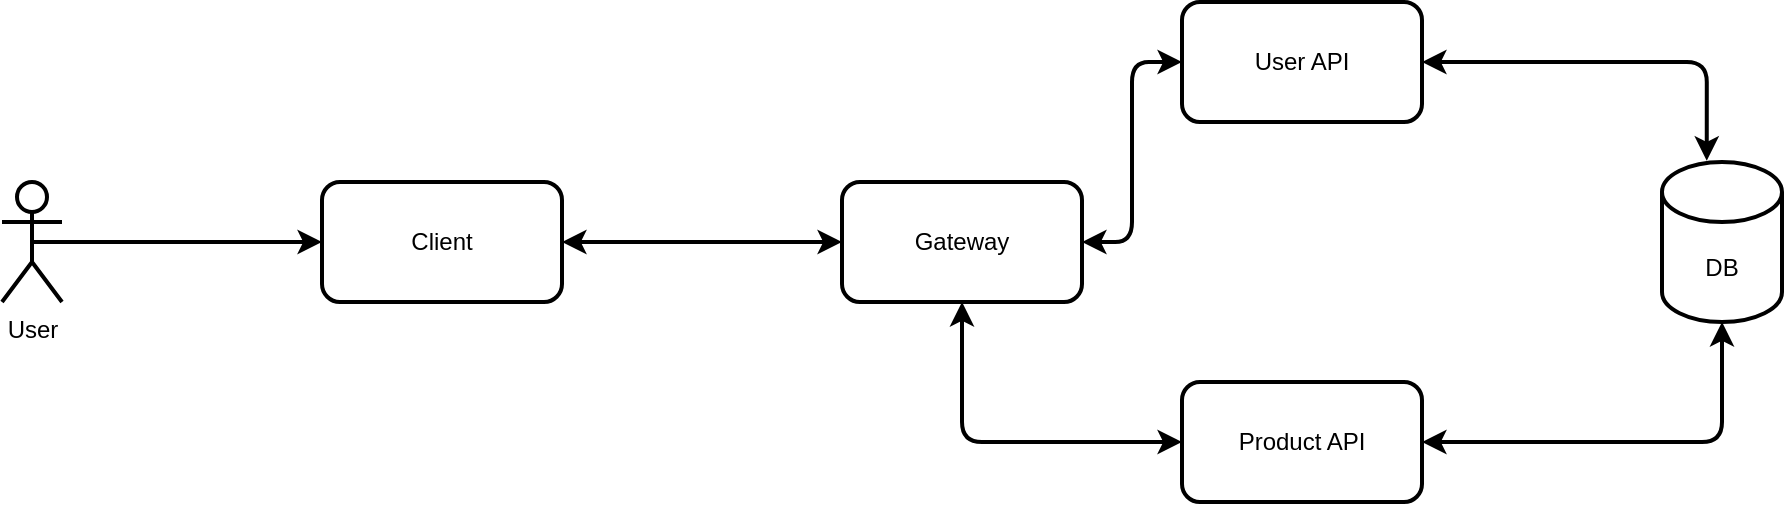 <mxfile version="24.7.12">
  <diagram name="Page-1" id="eDQzDHfnoMR87hN6Yp2t">
    <mxGraphModel dx="1050" dy="653" grid="1" gridSize="10" guides="1" tooltips="1" connect="1" arrows="1" fold="1" page="1" pageScale="1" pageWidth="827" pageHeight="1169" math="0" shadow="0">
      <root>
        <mxCell id="0" />
        <mxCell id="1" parent="0" />
        <mxCell id="bBpBFhRtraRwKpqQrUSg-6" style="edgeStyle=orthogonalEdgeStyle;rounded=1;orthogonalLoop=1;jettySize=auto;html=1;entryX=0;entryY=0.5;entryDx=0;entryDy=0;strokeWidth=2;curved=0;startArrow=classic;startFill=1;" edge="1" parent="1" source="bBpBFhRtraRwKpqQrUSg-1" target="bBpBFhRtraRwKpqQrUSg-2">
          <mxGeometry relative="1" as="geometry" />
        </mxCell>
        <mxCell id="bBpBFhRtraRwKpqQrUSg-1" value="Client" style="rounded=1;whiteSpace=wrap;html=1;strokeWidth=2;" vertex="1" parent="1">
          <mxGeometry x="260" y="310" width="120" height="60" as="geometry" />
        </mxCell>
        <mxCell id="bBpBFhRtraRwKpqQrUSg-7" style="edgeStyle=orthogonalEdgeStyle;rounded=1;orthogonalLoop=1;jettySize=auto;html=1;entryX=0;entryY=0.5;entryDx=0;entryDy=0;strokeWidth=2;curved=0;startArrow=classic;startFill=1;" edge="1" parent="1" source="bBpBFhRtraRwKpqQrUSg-2" target="bBpBFhRtraRwKpqQrUSg-4">
          <mxGeometry relative="1" as="geometry" />
        </mxCell>
        <mxCell id="bBpBFhRtraRwKpqQrUSg-2" value="Gateway" style="rounded=1;whiteSpace=wrap;html=1;strokeWidth=2;" vertex="1" parent="1">
          <mxGeometry x="520" y="310" width="120" height="60" as="geometry" />
        </mxCell>
        <mxCell id="bBpBFhRtraRwKpqQrUSg-8" style="edgeStyle=orthogonalEdgeStyle;rounded=1;orthogonalLoop=1;jettySize=auto;html=1;exitX=0;exitY=0.5;exitDx=0;exitDy=0;entryX=0.5;entryY=1;entryDx=0;entryDy=0;strokeWidth=2;curved=0;startArrow=classic;startFill=1;" edge="1" parent="1" source="bBpBFhRtraRwKpqQrUSg-3" target="bBpBFhRtraRwKpqQrUSg-2">
          <mxGeometry relative="1" as="geometry" />
        </mxCell>
        <mxCell id="bBpBFhRtraRwKpqQrUSg-3" value="Product API" style="rounded=1;whiteSpace=wrap;html=1;strokeWidth=2;" vertex="1" parent="1">
          <mxGeometry x="690" y="410" width="120" height="60" as="geometry" />
        </mxCell>
        <mxCell id="bBpBFhRtraRwKpqQrUSg-4" value="User API" style="rounded=1;whiteSpace=wrap;html=1;strokeWidth=2;" vertex="1" parent="1">
          <mxGeometry x="690" y="220" width="120" height="60" as="geometry" />
        </mxCell>
        <mxCell id="bBpBFhRtraRwKpqQrUSg-5" value="DB" style="shape=cylinder3;whiteSpace=wrap;html=1;boundedLbl=1;backgroundOutline=1;size=15;strokeWidth=2;" vertex="1" parent="1">
          <mxGeometry x="930" y="300" width="60" height="80" as="geometry" />
        </mxCell>
        <mxCell id="bBpBFhRtraRwKpqQrUSg-9" style="edgeStyle=orthogonalEdgeStyle;rounded=1;orthogonalLoop=1;jettySize=auto;html=1;exitX=1;exitY=0.5;exitDx=0;exitDy=0;entryX=0.373;entryY=-0.008;entryDx=0;entryDy=0;entryPerimeter=0;strokeWidth=2;curved=0;startArrow=classic;startFill=1;" edge="1" parent="1" source="bBpBFhRtraRwKpqQrUSg-4" target="bBpBFhRtraRwKpqQrUSg-5">
          <mxGeometry relative="1" as="geometry" />
        </mxCell>
        <mxCell id="bBpBFhRtraRwKpqQrUSg-10" style="edgeStyle=orthogonalEdgeStyle;rounded=1;orthogonalLoop=1;jettySize=auto;html=1;exitX=1;exitY=0.5;exitDx=0;exitDy=0;entryX=0.5;entryY=1;entryDx=0;entryDy=0;entryPerimeter=0;strokeWidth=2;curved=0;startArrow=classic;startFill=1;" edge="1" parent="1" source="bBpBFhRtraRwKpqQrUSg-3" target="bBpBFhRtraRwKpqQrUSg-5">
          <mxGeometry relative="1" as="geometry" />
        </mxCell>
        <mxCell id="bBpBFhRtraRwKpqQrUSg-14" style="edgeStyle=orthogonalEdgeStyle;rounded=0;orthogonalLoop=1;jettySize=auto;html=1;exitX=0.5;exitY=0.5;exitDx=0;exitDy=0;exitPerimeter=0;entryX=0;entryY=0.5;entryDx=0;entryDy=0;strokeWidth=2;" edge="1" parent="1" source="bBpBFhRtraRwKpqQrUSg-12" target="bBpBFhRtraRwKpqQrUSg-1">
          <mxGeometry relative="1" as="geometry" />
        </mxCell>
        <mxCell id="bBpBFhRtraRwKpqQrUSg-12" value="User" style="shape=umlActor;verticalLabelPosition=bottom;verticalAlign=top;html=1;outlineConnect=0;strokeWidth=2;" vertex="1" parent="1">
          <mxGeometry x="100" y="310" width="30" height="60" as="geometry" />
        </mxCell>
      </root>
    </mxGraphModel>
  </diagram>
</mxfile>
